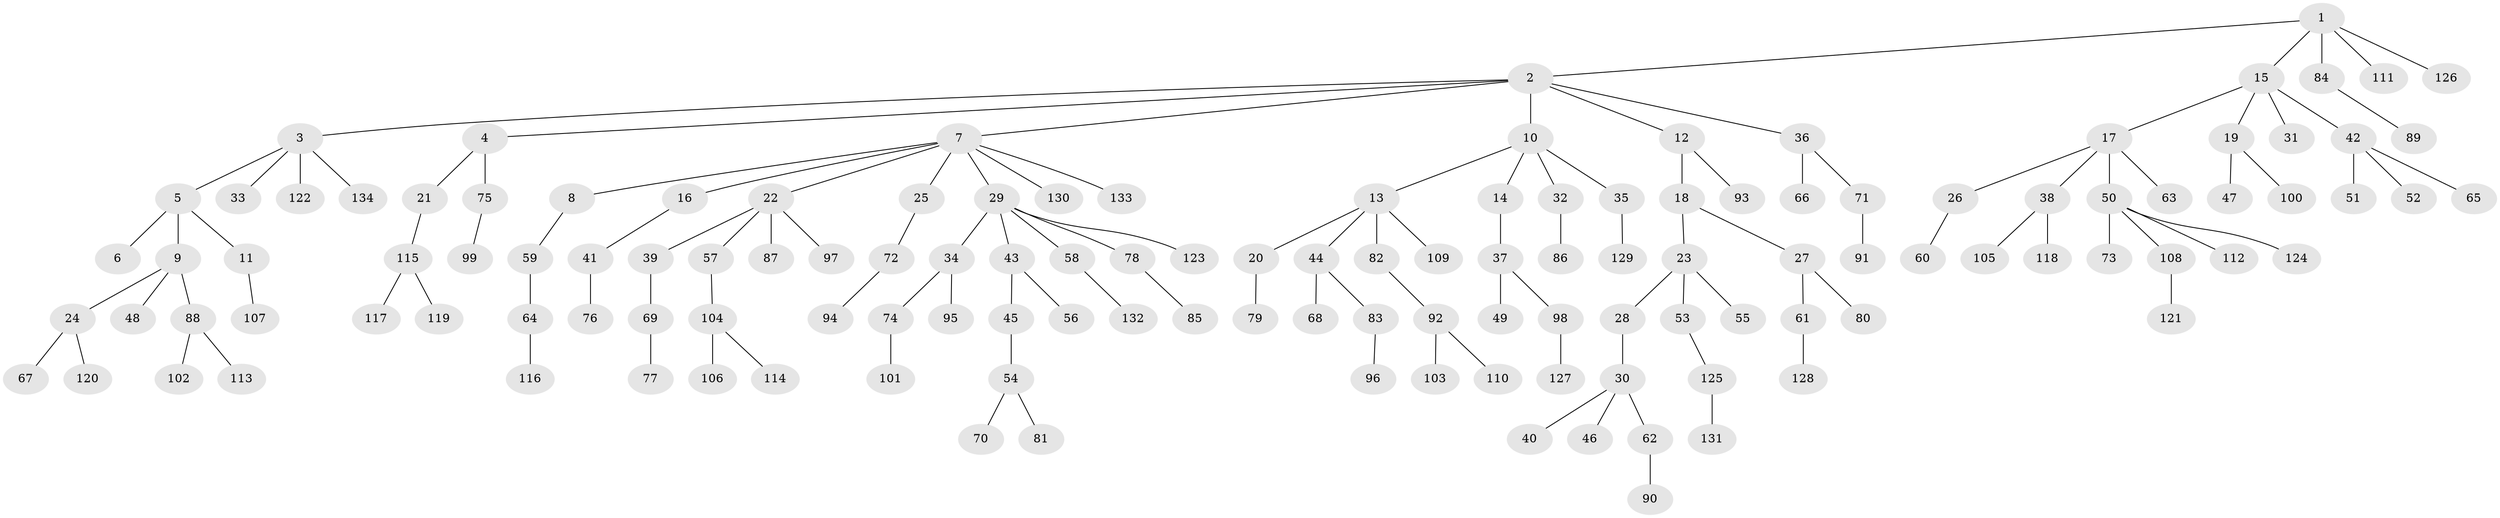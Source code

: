 // Generated by graph-tools (version 1.1) at 2025/53/03/09/25 04:53:50]
// undirected, 134 vertices, 133 edges
graph export_dot {
graph [start="1"]
  node [color=gray90,style=filled];
  1;
  2;
  3;
  4;
  5;
  6;
  7;
  8;
  9;
  10;
  11;
  12;
  13;
  14;
  15;
  16;
  17;
  18;
  19;
  20;
  21;
  22;
  23;
  24;
  25;
  26;
  27;
  28;
  29;
  30;
  31;
  32;
  33;
  34;
  35;
  36;
  37;
  38;
  39;
  40;
  41;
  42;
  43;
  44;
  45;
  46;
  47;
  48;
  49;
  50;
  51;
  52;
  53;
  54;
  55;
  56;
  57;
  58;
  59;
  60;
  61;
  62;
  63;
  64;
  65;
  66;
  67;
  68;
  69;
  70;
  71;
  72;
  73;
  74;
  75;
  76;
  77;
  78;
  79;
  80;
  81;
  82;
  83;
  84;
  85;
  86;
  87;
  88;
  89;
  90;
  91;
  92;
  93;
  94;
  95;
  96;
  97;
  98;
  99;
  100;
  101;
  102;
  103;
  104;
  105;
  106;
  107;
  108;
  109;
  110;
  111;
  112;
  113;
  114;
  115;
  116;
  117;
  118;
  119;
  120;
  121;
  122;
  123;
  124;
  125;
  126;
  127;
  128;
  129;
  130;
  131;
  132;
  133;
  134;
  1 -- 2;
  1 -- 15;
  1 -- 84;
  1 -- 111;
  1 -- 126;
  2 -- 3;
  2 -- 4;
  2 -- 7;
  2 -- 10;
  2 -- 12;
  2 -- 36;
  3 -- 5;
  3 -- 33;
  3 -- 122;
  3 -- 134;
  4 -- 21;
  4 -- 75;
  5 -- 6;
  5 -- 9;
  5 -- 11;
  7 -- 8;
  7 -- 16;
  7 -- 22;
  7 -- 25;
  7 -- 29;
  7 -- 130;
  7 -- 133;
  8 -- 59;
  9 -- 24;
  9 -- 48;
  9 -- 88;
  10 -- 13;
  10 -- 14;
  10 -- 32;
  10 -- 35;
  11 -- 107;
  12 -- 18;
  12 -- 93;
  13 -- 20;
  13 -- 44;
  13 -- 82;
  13 -- 109;
  14 -- 37;
  15 -- 17;
  15 -- 19;
  15 -- 31;
  15 -- 42;
  16 -- 41;
  17 -- 26;
  17 -- 38;
  17 -- 50;
  17 -- 63;
  18 -- 23;
  18 -- 27;
  19 -- 47;
  19 -- 100;
  20 -- 79;
  21 -- 115;
  22 -- 39;
  22 -- 57;
  22 -- 87;
  22 -- 97;
  23 -- 28;
  23 -- 53;
  23 -- 55;
  24 -- 67;
  24 -- 120;
  25 -- 72;
  26 -- 60;
  27 -- 61;
  27 -- 80;
  28 -- 30;
  29 -- 34;
  29 -- 43;
  29 -- 58;
  29 -- 78;
  29 -- 123;
  30 -- 40;
  30 -- 46;
  30 -- 62;
  32 -- 86;
  34 -- 74;
  34 -- 95;
  35 -- 129;
  36 -- 66;
  36 -- 71;
  37 -- 49;
  37 -- 98;
  38 -- 105;
  38 -- 118;
  39 -- 69;
  41 -- 76;
  42 -- 51;
  42 -- 52;
  42 -- 65;
  43 -- 45;
  43 -- 56;
  44 -- 68;
  44 -- 83;
  45 -- 54;
  50 -- 73;
  50 -- 108;
  50 -- 112;
  50 -- 124;
  53 -- 125;
  54 -- 70;
  54 -- 81;
  57 -- 104;
  58 -- 132;
  59 -- 64;
  61 -- 128;
  62 -- 90;
  64 -- 116;
  69 -- 77;
  71 -- 91;
  72 -- 94;
  74 -- 101;
  75 -- 99;
  78 -- 85;
  82 -- 92;
  83 -- 96;
  84 -- 89;
  88 -- 102;
  88 -- 113;
  92 -- 103;
  92 -- 110;
  98 -- 127;
  104 -- 106;
  104 -- 114;
  108 -- 121;
  115 -- 117;
  115 -- 119;
  125 -- 131;
}
